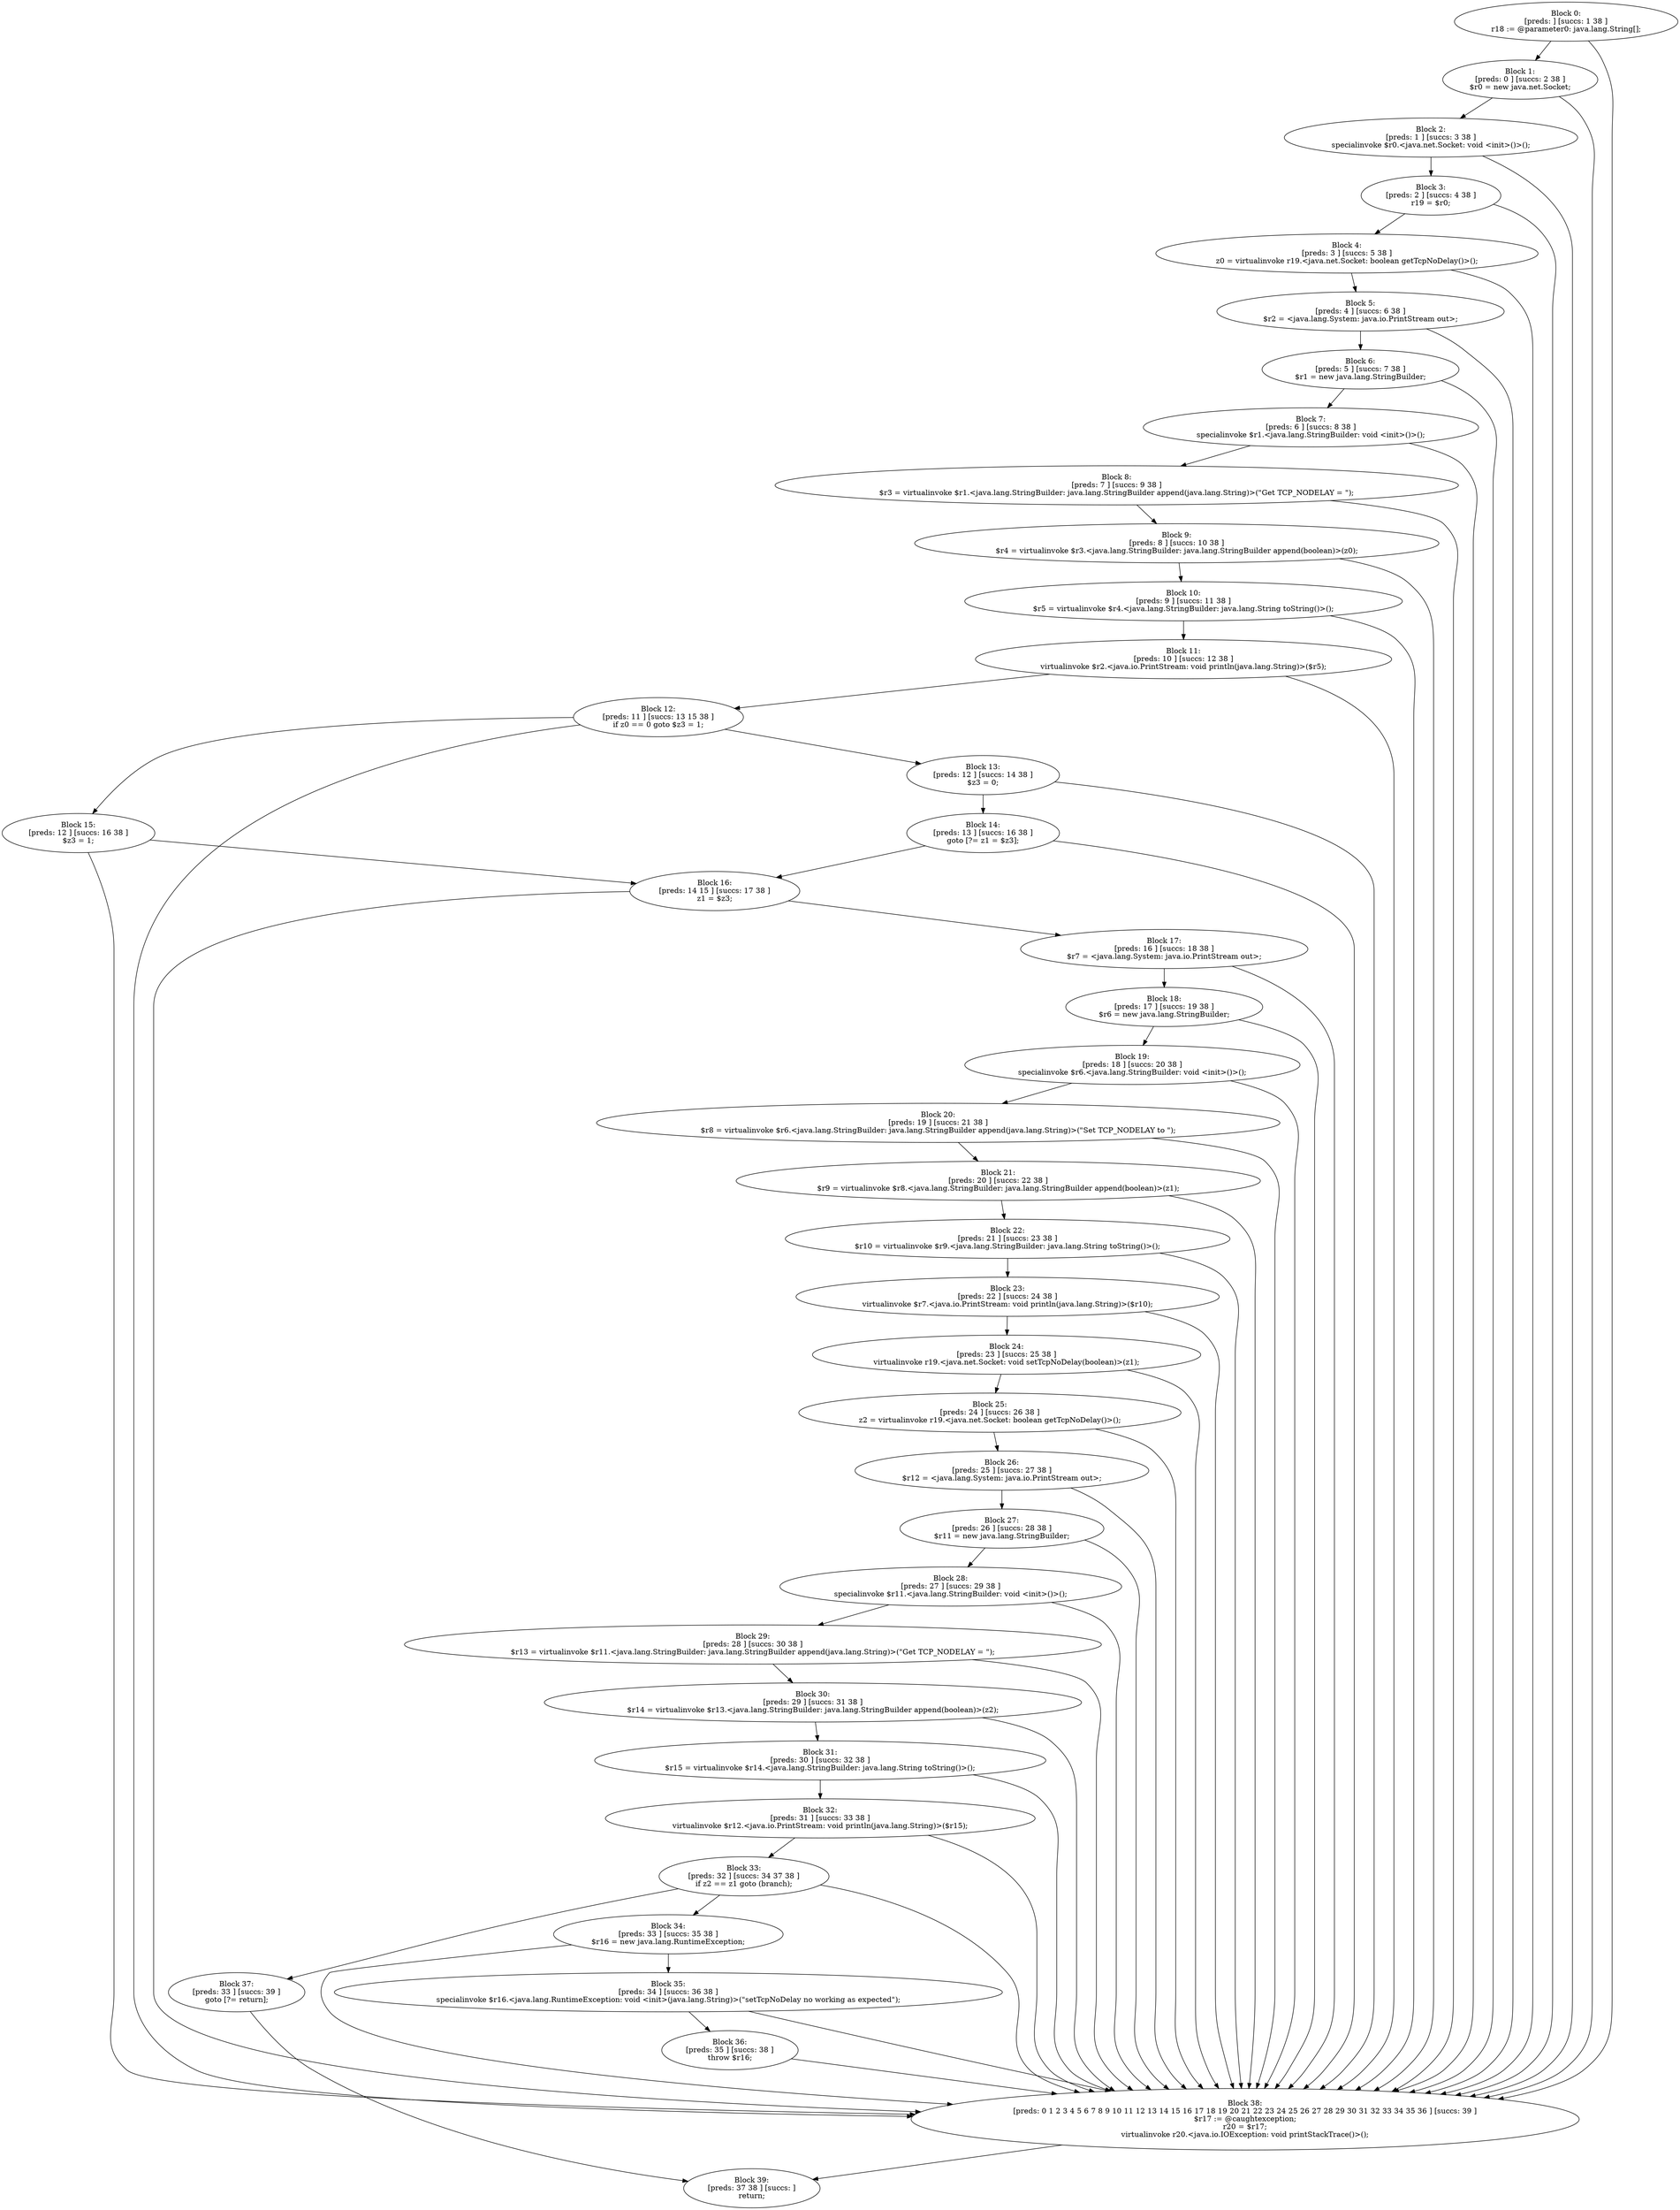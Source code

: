 digraph "unitGraph" {
    "Block 0:
[preds: ] [succs: 1 38 ]
r18 := @parameter0: java.lang.String[];
"
    "Block 1:
[preds: 0 ] [succs: 2 38 ]
$r0 = new java.net.Socket;
"
    "Block 2:
[preds: 1 ] [succs: 3 38 ]
specialinvoke $r0.<java.net.Socket: void <init>()>();
"
    "Block 3:
[preds: 2 ] [succs: 4 38 ]
r19 = $r0;
"
    "Block 4:
[preds: 3 ] [succs: 5 38 ]
z0 = virtualinvoke r19.<java.net.Socket: boolean getTcpNoDelay()>();
"
    "Block 5:
[preds: 4 ] [succs: 6 38 ]
$r2 = <java.lang.System: java.io.PrintStream out>;
"
    "Block 6:
[preds: 5 ] [succs: 7 38 ]
$r1 = new java.lang.StringBuilder;
"
    "Block 7:
[preds: 6 ] [succs: 8 38 ]
specialinvoke $r1.<java.lang.StringBuilder: void <init>()>();
"
    "Block 8:
[preds: 7 ] [succs: 9 38 ]
$r3 = virtualinvoke $r1.<java.lang.StringBuilder: java.lang.StringBuilder append(java.lang.String)>(\"Get TCP_NODELAY = \");
"
    "Block 9:
[preds: 8 ] [succs: 10 38 ]
$r4 = virtualinvoke $r3.<java.lang.StringBuilder: java.lang.StringBuilder append(boolean)>(z0);
"
    "Block 10:
[preds: 9 ] [succs: 11 38 ]
$r5 = virtualinvoke $r4.<java.lang.StringBuilder: java.lang.String toString()>();
"
    "Block 11:
[preds: 10 ] [succs: 12 38 ]
virtualinvoke $r2.<java.io.PrintStream: void println(java.lang.String)>($r5);
"
    "Block 12:
[preds: 11 ] [succs: 13 15 38 ]
if z0 == 0 goto $z3 = 1;
"
    "Block 13:
[preds: 12 ] [succs: 14 38 ]
$z3 = 0;
"
    "Block 14:
[preds: 13 ] [succs: 16 38 ]
goto [?= z1 = $z3];
"
    "Block 15:
[preds: 12 ] [succs: 16 38 ]
$z3 = 1;
"
    "Block 16:
[preds: 14 15 ] [succs: 17 38 ]
z1 = $z3;
"
    "Block 17:
[preds: 16 ] [succs: 18 38 ]
$r7 = <java.lang.System: java.io.PrintStream out>;
"
    "Block 18:
[preds: 17 ] [succs: 19 38 ]
$r6 = new java.lang.StringBuilder;
"
    "Block 19:
[preds: 18 ] [succs: 20 38 ]
specialinvoke $r6.<java.lang.StringBuilder: void <init>()>();
"
    "Block 20:
[preds: 19 ] [succs: 21 38 ]
$r8 = virtualinvoke $r6.<java.lang.StringBuilder: java.lang.StringBuilder append(java.lang.String)>(\"Set TCP_NODELAY to \");
"
    "Block 21:
[preds: 20 ] [succs: 22 38 ]
$r9 = virtualinvoke $r8.<java.lang.StringBuilder: java.lang.StringBuilder append(boolean)>(z1);
"
    "Block 22:
[preds: 21 ] [succs: 23 38 ]
$r10 = virtualinvoke $r9.<java.lang.StringBuilder: java.lang.String toString()>();
"
    "Block 23:
[preds: 22 ] [succs: 24 38 ]
virtualinvoke $r7.<java.io.PrintStream: void println(java.lang.String)>($r10);
"
    "Block 24:
[preds: 23 ] [succs: 25 38 ]
virtualinvoke r19.<java.net.Socket: void setTcpNoDelay(boolean)>(z1);
"
    "Block 25:
[preds: 24 ] [succs: 26 38 ]
z2 = virtualinvoke r19.<java.net.Socket: boolean getTcpNoDelay()>();
"
    "Block 26:
[preds: 25 ] [succs: 27 38 ]
$r12 = <java.lang.System: java.io.PrintStream out>;
"
    "Block 27:
[preds: 26 ] [succs: 28 38 ]
$r11 = new java.lang.StringBuilder;
"
    "Block 28:
[preds: 27 ] [succs: 29 38 ]
specialinvoke $r11.<java.lang.StringBuilder: void <init>()>();
"
    "Block 29:
[preds: 28 ] [succs: 30 38 ]
$r13 = virtualinvoke $r11.<java.lang.StringBuilder: java.lang.StringBuilder append(java.lang.String)>(\"Get TCP_NODELAY = \");
"
    "Block 30:
[preds: 29 ] [succs: 31 38 ]
$r14 = virtualinvoke $r13.<java.lang.StringBuilder: java.lang.StringBuilder append(boolean)>(z2);
"
    "Block 31:
[preds: 30 ] [succs: 32 38 ]
$r15 = virtualinvoke $r14.<java.lang.StringBuilder: java.lang.String toString()>();
"
    "Block 32:
[preds: 31 ] [succs: 33 38 ]
virtualinvoke $r12.<java.io.PrintStream: void println(java.lang.String)>($r15);
"
    "Block 33:
[preds: 32 ] [succs: 34 37 38 ]
if z2 == z1 goto (branch);
"
    "Block 34:
[preds: 33 ] [succs: 35 38 ]
$r16 = new java.lang.RuntimeException;
"
    "Block 35:
[preds: 34 ] [succs: 36 38 ]
specialinvoke $r16.<java.lang.RuntimeException: void <init>(java.lang.String)>(\"setTcpNoDelay no working as expected\");
"
    "Block 36:
[preds: 35 ] [succs: 38 ]
throw $r16;
"
    "Block 37:
[preds: 33 ] [succs: 39 ]
goto [?= return];
"
    "Block 38:
[preds: 0 1 2 3 4 5 6 7 8 9 10 11 12 13 14 15 16 17 18 19 20 21 22 23 24 25 26 27 28 29 30 31 32 33 34 35 36 ] [succs: 39 ]
$r17 := @caughtexception;
r20 = $r17;
virtualinvoke r20.<java.io.IOException: void printStackTrace()>();
"
    "Block 39:
[preds: 37 38 ] [succs: ]
return;
"
    "Block 0:
[preds: ] [succs: 1 38 ]
r18 := @parameter0: java.lang.String[];
"->"Block 1:
[preds: 0 ] [succs: 2 38 ]
$r0 = new java.net.Socket;
";
    "Block 0:
[preds: ] [succs: 1 38 ]
r18 := @parameter0: java.lang.String[];
"->"Block 38:
[preds: 0 1 2 3 4 5 6 7 8 9 10 11 12 13 14 15 16 17 18 19 20 21 22 23 24 25 26 27 28 29 30 31 32 33 34 35 36 ] [succs: 39 ]
$r17 := @caughtexception;
r20 = $r17;
virtualinvoke r20.<java.io.IOException: void printStackTrace()>();
";
    "Block 1:
[preds: 0 ] [succs: 2 38 ]
$r0 = new java.net.Socket;
"->"Block 2:
[preds: 1 ] [succs: 3 38 ]
specialinvoke $r0.<java.net.Socket: void <init>()>();
";
    "Block 1:
[preds: 0 ] [succs: 2 38 ]
$r0 = new java.net.Socket;
"->"Block 38:
[preds: 0 1 2 3 4 5 6 7 8 9 10 11 12 13 14 15 16 17 18 19 20 21 22 23 24 25 26 27 28 29 30 31 32 33 34 35 36 ] [succs: 39 ]
$r17 := @caughtexception;
r20 = $r17;
virtualinvoke r20.<java.io.IOException: void printStackTrace()>();
";
    "Block 2:
[preds: 1 ] [succs: 3 38 ]
specialinvoke $r0.<java.net.Socket: void <init>()>();
"->"Block 3:
[preds: 2 ] [succs: 4 38 ]
r19 = $r0;
";
    "Block 2:
[preds: 1 ] [succs: 3 38 ]
specialinvoke $r0.<java.net.Socket: void <init>()>();
"->"Block 38:
[preds: 0 1 2 3 4 5 6 7 8 9 10 11 12 13 14 15 16 17 18 19 20 21 22 23 24 25 26 27 28 29 30 31 32 33 34 35 36 ] [succs: 39 ]
$r17 := @caughtexception;
r20 = $r17;
virtualinvoke r20.<java.io.IOException: void printStackTrace()>();
";
    "Block 3:
[preds: 2 ] [succs: 4 38 ]
r19 = $r0;
"->"Block 4:
[preds: 3 ] [succs: 5 38 ]
z0 = virtualinvoke r19.<java.net.Socket: boolean getTcpNoDelay()>();
";
    "Block 3:
[preds: 2 ] [succs: 4 38 ]
r19 = $r0;
"->"Block 38:
[preds: 0 1 2 3 4 5 6 7 8 9 10 11 12 13 14 15 16 17 18 19 20 21 22 23 24 25 26 27 28 29 30 31 32 33 34 35 36 ] [succs: 39 ]
$r17 := @caughtexception;
r20 = $r17;
virtualinvoke r20.<java.io.IOException: void printStackTrace()>();
";
    "Block 4:
[preds: 3 ] [succs: 5 38 ]
z0 = virtualinvoke r19.<java.net.Socket: boolean getTcpNoDelay()>();
"->"Block 5:
[preds: 4 ] [succs: 6 38 ]
$r2 = <java.lang.System: java.io.PrintStream out>;
";
    "Block 4:
[preds: 3 ] [succs: 5 38 ]
z0 = virtualinvoke r19.<java.net.Socket: boolean getTcpNoDelay()>();
"->"Block 38:
[preds: 0 1 2 3 4 5 6 7 8 9 10 11 12 13 14 15 16 17 18 19 20 21 22 23 24 25 26 27 28 29 30 31 32 33 34 35 36 ] [succs: 39 ]
$r17 := @caughtexception;
r20 = $r17;
virtualinvoke r20.<java.io.IOException: void printStackTrace()>();
";
    "Block 5:
[preds: 4 ] [succs: 6 38 ]
$r2 = <java.lang.System: java.io.PrintStream out>;
"->"Block 6:
[preds: 5 ] [succs: 7 38 ]
$r1 = new java.lang.StringBuilder;
";
    "Block 5:
[preds: 4 ] [succs: 6 38 ]
$r2 = <java.lang.System: java.io.PrintStream out>;
"->"Block 38:
[preds: 0 1 2 3 4 5 6 7 8 9 10 11 12 13 14 15 16 17 18 19 20 21 22 23 24 25 26 27 28 29 30 31 32 33 34 35 36 ] [succs: 39 ]
$r17 := @caughtexception;
r20 = $r17;
virtualinvoke r20.<java.io.IOException: void printStackTrace()>();
";
    "Block 6:
[preds: 5 ] [succs: 7 38 ]
$r1 = new java.lang.StringBuilder;
"->"Block 7:
[preds: 6 ] [succs: 8 38 ]
specialinvoke $r1.<java.lang.StringBuilder: void <init>()>();
";
    "Block 6:
[preds: 5 ] [succs: 7 38 ]
$r1 = new java.lang.StringBuilder;
"->"Block 38:
[preds: 0 1 2 3 4 5 6 7 8 9 10 11 12 13 14 15 16 17 18 19 20 21 22 23 24 25 26 27 28 29 30 31 32 33 34 35 36 ] [succs: 39 ]
$r17 := @caughtexception;
r20 = $r17;
virtualinvoke r20.<java.io.IOException: void printStackTrace()>();
";
    "Block 7:
[preds: 6 ] [succs: 8 38 ]
specialinvoke $r1.<java.lang.StringBuilder: void <init>()>();
"->"Block 8:
[preds: 7 ] [succs: 9 38 ]
$r3 = virtualinvoke $r1.<java.lang.StringBuilder: java.lang.StringBuilder append(java.lang.String)>(\"Get TCP_NODELAY = \");
";
    "Block 7:
[preds: 6 ] [succs: 8 38 ]
specialinvoke $r1.<java.lang.StringBuilder: void <init>()>();
"->"Block 38:
[preds: 0 1 2 3 4 5 6 7 8 9 10 11 12 13 14 15 16 17 18 19 20 21 22 23 24 25 26 27 28 29 30 31 32 33 34 35 36 ] [succs: 39 ]
$r17 := @caughtexception;
r20 = $r17;
virtualinvoke r20.<java.io.IOException: void printStackTrace()>();
";
    "Block 8:
[preds: 7 ] [succs: 9 38 ]
$r3 = virtualinvoke $r1.<java.lang.StringBuilder: java.lang.StringBuilder append(java.lang.String)>(\"Get TCP_NODELAY = \");
"->"Block 9:
[preds: 8 ] [succs: 10 38 ]
$r4 = virtualinvoke $r3.<java.lang.StringBuilder: java.lang.StringBuilder append(boolean)>(z0);
";
    "Block 8:
[preds: 7 ] [succs: 9 38 ]
$r3 = virtualinvoke $r1.<java.lang.StringBuilder: java.lang.StringBuilder append(java.lang.String)>(\"Get TCP_NODELAY = \");
"->"Block 38:
[preds: 0 1 2 3 4 5 6 7 8 9 10 11 12 13 14 15 16 17 18 19 20 21 22 23 24 25 26 27 28 29 30 31 32 33 34 35 36 ] [succs: 39 ]
$r17 := @caughtexception;
r20 = $r17;
virtualinvoke r20.<java.io.IOException: void printStackTrace()>();
";
    "Block 9:
[preds: 8 ] [succs: 10 38 ]
$r4 = virtualinvoke $r3.<java.lang.StringBuilder: java.lang.StringBuilder append(boolean)>(z0);
"->"Block 10:
[preds: 9 ] [succs: 11 38 ]
$r5 = virtualinvoke $r4.<java.lang.StringBuilder: java.lang.String toString()>();
";
    "Block 9:
[preds: 8 ] [succs: 10 38 ]
$r4 = virtualinvoke $r3.<java.lang.StringBuilder: java.lang.StringBuilder append(boolean)>(z0);
"->"Block 38:
[preds: 0 1 2 3 4 5 6 7 8 9 10 11 12 13 14 15 16 17 18 19 20 21 22 23 24 25 26 27 28 29 30 31 32 33 34 35 36 ] [succs: 39 ]
$r17 := @caughtexception;
r20 = $r17;
virtualinvoke r20.<java.io.IOException: void printStackTrace()>();
";
    "Block 10:
[preds: 9 ] [succs: 11 38 ]
$r5 = virtualinvoke $r4.<java.lang.StringBuilder: java.lang.String toString()>();
"->"Block 11:
[preds: 10 ] [succs: 12 38 ]
virtualinvoke $r2.<java.io.PrintStream: void println(java.lang.String)>($r5);
";
    "Block 10:
[preds: 9 ] [succs: 11 38 ]
$r5 = virtualinvoke $r4.<java.lang.StringBuilder: java.lang.String toString()>();
"->"Block 38:
[preds: 0 1 2 3 4 5 6 7 8 9 10 11 12 13 14 15 16 17 18 19 20 21 22 23 24 25 26 27 28 29 30 31 32 33 34 35 36 ] [succs: 39 ]
$r17 := @caughtexception;
r20 = $r17;
virtualinvoke r20.<java.io.IOException: void printStackTrace()>();
";
    "Block 11:
[preds: 10 ] [succs: 12 38 ]
virtualinvoke $r2.<java.io.PrintStream: void println(java.lang.String)>($r5);
"->"Block 12:
[preds: 11 ] [succs: 13 15 38 ]
if z0 == 0 goto $z3 = 1;
";
    "Block 11:
[preds: 10 ] [succs: 12 38 ]
virtualinvoke $r2.<java.io.PrintStream: void println(java.lang.String)>($r5);
"->"Block 38:
[preds: 0 1 2 3 4 5 6 7 8 9 10 11 12 13 14 15 16 17 18 19 20 21 22 23 24 25 26 27 28 29 30 31 32 33 34 35 36 ] [succs: 39 ]
$r17 := @caughtexception;
r20 = $r17;
virtualinvoke r20.<java.io.IOException: void printStackTrace()>();
";
    "Block 12:
[preds: 11 ] [succs: 13 15 38 ]
if z0 == 0 goto $z3 = 1;
"->"Block 13:
[preds: 12 ] [succs: 14 38 ]
$z3 = 0;
";
    "Block 12:
[preds: 11 ] [succs: 13 15 38 ]
if z0 == 0 goto $z3 = 1;
"->"Block 15:
[preds: 12 ] [succs: 16 38 ]
$z3 = 1;
";
    "Block 12:
[preds: 11 ] [succs: 13 15 38 ]
if z0 == 0 goto $z3 = 1;
"->"Block 38:
[preds: 0 1 2 3 4 5 6 7 8 9 10 11 12 13 14 15 16 17 18 19 20 21 22 23 24 25 26 27 28 29 30 31 32 33 34 35 36 ] [succs: 39 ]
$r17 := @caughtexception;
r20 = $r17;
virtualinvoke r20.<java.io.IOException: void printStackTrace()>();
";
    "Block 13:
[preds: 12 ] [succs: 14 38 ]
$z3 = 0;
"->"Block 14:
[preds: 13 ] [succs: 16 38 ]
goto [?= z1 = $z3];
";
    "Block 13:
[preds: 12 ] [succs: 14 38 ]
$z3 = 0;
"->"Block 38:
[preds: 0 1 2 3 4 5 6 7 8 9 10 11 12 13 14 15 16 17 18 19 20 21 22 23 24 25 26 27 28 29 30 31 32 33 34 35 36 ] [succs: 39 ]
$r17 := @caughtexception;
r20 = $r17;
virtualinvoke r20.<java.io.IOException: void printStackTrace()>();
";
    "Block 14:
[preds: 13 ] [succs: 16 38 ]
goto [?= z1 = $z3];
"->"Block 16:
[preds: 14 15 ] [succs: 17 38 ]
z1 = $z3;
";
    "Block 14:
[preds: 13 ] [succs: 16 38 ]
goto [?= z1 = $z3];
"->"Block 38:
[preds: 0 1 2 3 4 5 6 7 8 9 10 11 12 13 14 15 16 17 18 19 20 21 22 23 24 25 26 27 28 29 30 31 32 33 34 35 36 ] [succs: 39 ]
$r17 := @caughtexception;
r20 = $r17;
virtualinvoke r20.<java.io.IOException: void printStackTrace()>();
";
    "Block 15:
[preds: 12 ] [succs: 16 38 ]
$z3 = 1;
"->"Block 16:
[preds: 14 15 ] [succs: 17 38 ]
z1 = $z3;
";
    "Block 15:
[preds: 12 ] [succs: 16 38 ]
$z3 = 1;
"->"Block 38:
[preds: 0 1 2 3 4 5 6 7 8 9 10 11 12 13 14 15 16 17 18 19 20 21 22 23 24 25 26 27 28 29 30 31 32 33 34 35 36 ] [succs: 39 ]
$r17 := @caughtexception;
r20 = $r17;
virtualinvoke r20.<java.io.IOException: void printStackTrace()>();
";
    "Block 16:
[preds: 14 15 ] [succs: 17 38 ]
z1 = $z3;
"->"Block 17:
[preds: 16 ] [succs: 18 38 ]
$r7 = <java.lang.System: java.io.PrintStream out>;
";
    "Block 16:
[preds: 14 15 ] [succs: 17 38 ]
z1 = $z3;
"->"Block 38:
[preds: 0 1 2 3 4 5 6 7 8 9 10 11 12 13 14 15 16 17 18 19 20 21 22 23 24 25 26 27 28 29 30 31 32 33 34 35 36 ] [succs: 39 ]
$r17 := @caughtexception;
r20 = $r17;
virtualinvoke r20.<java.io.IOException: void printStackTrace()>();
";
    "Block 17:
[preds: 16 ] [succs: 18 38 ]
$r7 = <java.lang.System: java.io.PrintStream out>;
"->"Block 18:
[preds: 17 ] [succs: 19 38 ]
$r6 = new java.lang.StringBuilder;
";
    "Block 17:
[preds: 16 ] [succs: 18 38 ]
$r7 = <java.lang.System: java.io.PrintStream out>;
"->"Block 38:
[preds: 0 1 2 3 4 5 6 7 8 9 10 11 12 13 14 15 16 17 18 19 20 21 22 23 24 25 26 27 28 29 30 31 32 33 34 35 36 ] [succs: 39 ]
$r17 := @caughtexception;
r20 = $r17;
virtualinvoke r20.<java.io.IOException: void printStackTrace()>();
";
    "Block 18:
[preds: 17 ] [succs: 19 38 ]
$r6 = new java.lang.StringBuilder;
"->"Block 19:
[preds: 18 ] [succs: 20 38 ]
specialinvoke $r6.<java.lang.StringBuilder: void <init>()>();
";
    "Block 18:
[preds: 17 ] [succs: 19 38 ]
$r6 = new java.lang.StringBuilder;
"->"Block 38:
[preds: 0 1 2 3 4 5 6 7 8 9 10 11 12 13 14 15 16 17 18 19 20 21 22 23 24 25 26 27 28 29 30 31 32 33 34 35 36 ] [succs: 39 ]
$r17 := @caughtexception;
r20 = $r17;
virtualinvoke r20.<java.io.IOException: void printStackTrace()>();
";
    "Block 19:
[preds: 18 ] [succs: 20 38 ]
specialinvoke $r6.<java.lang.StringBuilder: void <init>()>();
"->"Block 20:
[preds: 19 ] [succs: 21 38 ]
$r8 = virtualinvoke $r6.<java.lang.StringBuilder: java.lang.StringBuilder append(java.lang.String)>(\"Set TCP_NODELAY to \");
";
    "Block 19:
[preds: 18 ] [succs: 20 38 ]
specialinvoke $r6.<java.lang.StringBuilder: void <init>()>();
"->"Block 38:
[preds: 0 1 2 3 4 5 6 7 8 9 10 11 12 13 14 15 16 17 18 19 20 21 22 23 24 25 26 27 28 29 30 31 32 33 34 35 36 ] [succs: 39 ]
$r17 := @caughtexception;
r20 = $r17;
virtualinvoke r20.<java.io.IOException: void printStackTrace()>();
";
    "Block 20:
[preds: 19 ] [succs: 21 38 ]
$r8 = virtualinvoke $r6.<java.lang.StringBuilder: java.lang.StringBuilder append(java.lang.String)>(\"Set TCP_NODELAY to \");
"->"Block 21:
[preds: 20 ] [succs: 22 38 ]
$r9 = virtualinvoke $r8.<java.lang.StringBuilder: java.lang.StringBuilder append(boolean)>(z1);
";
    "Block 20:
[preds: 19 ] [succs: 21 38 ]
$r8 = virtualinvoke $r6.<java.lang.StringBuilder: java.lang.StringBuilder append(java.lang.String)>(\"Set TCP_NODELAY to \");
"->"Block 38:
[preds: 0 1 2 3 4 5 6 7 8 9 10 11 12 13 14 15 16 17 18 19 20 21 22 23 24 25 26 27 28 29 30 31 32 33 34 35 36 ] [succs: 39 ]
$r17 := @caughtexception;
r20 = $r17;
virtualinvoke r20.<java.io.IOException: void printStackTrace()>();
";
    "Block 21:
[preds: 20 ] [succs: 22 38 ]
$r9 = virtualinvoke $r8.<java.lang.StringBuilder: java.lang.StringBuilder append(boolean)>(z1);
"->"Block 22:
[preds: 21 ] [succs: 23 38 ]
$r10 = virtualinvoke $r9.<java.lang.StringBuilder: java.lang.String toString()>();
";
    "Block 21:
[preds: 20 ] [succs: 22 38 ]
$r9 = virtualinvoke $r8.<java.lang.StringBuilder: java.lang.StringBuilder append(boolean)>(z1);
"->"Block 38:
[preds: 0 1 2 3 4 5 6 7 8 9 10 11 12 13 14 15 16 17 18 19 20 21 22 23 24 25 26 27 28 29 30 31 32 33 34 35 36 ] [succs: 39 ]
$r17 := @caughtexception;
r20 = $r17;
virtualinvoke r20.<java.io.IOException: void printStackTrace()>();
";
    "Block 22:
[preds: 21 ] [succs: 23 38 ]
$r10 = virtualinvoke $r9.<java.lang.StringBuilder: java.lang.String toString()>();
"->"Block 23:
[preds: 22 ] [succs: 24 38 ]
virtualinvoke $r7.<java.io.PrintStream: void println(java.lang.String)>($r10);
";
    "Block 22:
[preds: 21 ] [succs: 23 38 ]
$r10 = virtualinvoke $r9.<java.lang.StringBuilder: java.lang.String toString()>();
"->"Block 38:
[preds: 0 1 2 3 4 5 6 7 8 9 10 11 12 13 14 15 16 17 18 19 20 21 22 23 24 25 26 27 28 29 30 31 32 33 34 35 36 ] [succs: 39 ]
$r17 := @caughtexception;
r20 = $r17;
virtualinvoke r20.<java.io.IOException: void printStackTrace()>();
";
    "Block 23:
[preds: 22 ] [succs: 24 38 ]
virtualinvoke $r7.<java.io.PrintStream: void println(java.lang.String)>($r10);
"->"Block 24:
[preds: 23 ] [succs: 25 38 ]
virtualinvoke r19.<java.net.Socket: void setTcpNoDelay(boolean)>(z1);
";
    "Block 23:
[preds: 22 ] [succs: 24 38 ]
virtualinvoke $r7.<java.io.PrintStream: void println(java.lang.String)>($r10);
"->"Block 38:
[preds: 0 1 2 3 4 5 6 7 8 9 10 11 12 13 14 15 16 17 18 19 20 21 22 23 24 25 26 27 28 29 30 31 32 33 34 35 36 ] [succs: 39 ]
$r17 := @caughtexception;
r20 = $r17;
virtualinvoke r20.<java.io.IOException: void printStackTrace()>();
";
    "Block 24:
[preds: 23 ] [succs: 25 38 ]
virtualinvoke r19.<java.net.Socket: void setTcpNoDelay(boolean)>(z1);
"->"Block 25:
[preds: 24 ] [succs: 26 38 ]
z2 = virtualinvoke r19.<java.net.Socket: boolean getTcpNoDelay()>();
";
    "Block 24:
[preds: 23 ] [succs: 25 38 ]
virtualinvoke r19.<java.net.Socket: void setTcpNoDelay(boolean)>(z1);
"->"Block 38:
[preds: 0 1 2 3 4 5 6 7 8 9 10 11 12 13 14 15 16 17 18 19 20 21 22 23 24 25 26 27 28 29 30 31 32 33 34 35 36 ] [succs: 39 ]
$r17 := @caughtexception;
r20 = $r17;
virtualinvoke r20.<java.io.IOException: void printStackTrace()>();
";
    "Block 25:
[preds: 24 ] [succs: 26 38 ]
z2 = virtualinvoke r19.<java.net.Socket: boolean getTcpNoDelay()>();
"->"Block 26:
[preds: 25 ] [succs: 27 38 ]
$r12 = <java.lang.System: java.io.PrintStream out>;
";
    "Block 25:
[preds: 24 ] [succs: 26 38 ]
z2 = virtualinvoke r19.<java.net.Socket: boolean getTcpNoDelay()>();
"->"Block 38:
[preds: 0 1 2 3 4 5 6 7 8 9 10 11 12 13 14 15 16 17 18 19 20 21 22 23 24 25 26 27 28 29 30 31 32 33 34 35 36 ] [succs: 39 ]
$r17 := @caughtexception;
r20 = $r17;
virtualinvoke r20.<java.io.IOException: void printStackTrace()>();
";
    "Block 26:
[preds: 25 ] [succs: 27 38 ]
$r12 = <java.lang.System: java.io.PrintStream out>;
"->"Block 27:
[preds: 26 ] [succs: 28 38 ]
$r11 = new java.lang.StringBuilder;
";
    "Block 26:
[preds: 25 ] [succs: 27 38 ]
$r12 = <java.lang.System: java.io.PrintStream out>;
"->"Block 38:
[preds: 0 1 2 3 4 5 6 7 8 9 10 11 12 13 14 15 16 17 18 19 20 21 22 23 24 25 26 27 28 29 30 31 32 33 34 35 36 ] [succs: 39 ]
$r17 := @caughtexception;
r20 = $r17;
virtualinvoke r20.<java.io.IOException: void printStackTrace()>();
";
    "Block 27:
[preds: 26 ] [succs: 28 38 ]
$r11 = new java.lang.StringBuilder;
"->"Block 28:
[preds: 27 ] [succs: 29 38 ]
specialinvoke $r11.<java.lang.StringBuilder: void <init>()>();
";
    "Block 27:
[preds: 26 ] [succs: 28 38 ]
$r11 = new java.lang.StringBuilder;
"->"Block 38:
[preds: 0 1 2 3 4 5 6 7 8 9 10 11 12 13 14 15 16 17 18 19 20 21 22 23 24 25 26 27 28 29 30 31 32 33 34 35 36 ] [succs: 39 ]
$r17 := @caughtexception;
r20 = $r17;
virtualinvoke r20.<java.io.IOException: void printStackTrace()>();
";
    "Block 28:
[preds: 27 ] [succs: 29 38 ]
specialinvoke $r11.<java.lang.StringBuilder: void <init>()>();
"->"Block 29:
[preds: 28 ] [succs: 30 38 ]
$r13 = virtualinvoke $r11.<java.lang.StringBuilder: java.lang.StringBuilder append(java.lang.String)>(\"Get TCP_NODELAY = \");
";
    "Block 28:
[preds: 27 ] [succs: 29 38 ]
specialinvoke $r11.<java.lang.StringBuilder: void <init>()>();
"->"Block 38:
[preds: 0 1 2 3 4 5 6 7 8 9 10 11 12 13 14 15 16 17 18 19 20 21 22 23 24 25 26 27 28 29 30 31 32 33 34 35 36 ] [succs: 39 ]
$r17 := @caughtexception;
r20 = $r17;
virtualinvoke r20.<java.io.IOException: void printStackTrace()>();
";
    "Block 29:
[preds: 28 ] [succs: 30 38 ]
$r13 = virtualinvoke $r11.<java.lang.StringBuilder: java.lang.StringBuilder append(java.lang.String)>(\"Get TCP_NODELAY = \");
"->"Block 30:
[preds: 29 ] [succs: 31 38 ]
$r14 = virtualinvoke $r13.<java.lang.StringBuilder: java.lang.StringBuilder append(boolean)>(z2);
";
    "Block 29:
[preds: 28 ] [succs: 30 38 ]
$r13 = virtualinvoke $r11.<java.lang.StringBuilder: java.lang.StringBuilder append(java.lang.String)>(\"Get TCP_NODELAY = \");
"->"Block 38:
[preds: 0 1 2 3 4 5 6 7 8 9 10 11 12 13 14 15 16 17 18 19 20 21 22 23 24 25 26 27 28 29 30 31 32 33 34 35 36 ] [succs: 39 ]
$r17 := @caughtexception;
r20 = $r17;
virtualinvoke r20.<java.io.IOException: void printStackTrace()>();
";
    "Block 30:
[preds: 29 ] [succs: 31 38 ]
$r14 = virtualinvoke $r13.<java.lang.StringBuilder: java.lang.StringBuilder append(boolean)>(z2);
"->"Block 31:
[preds: 30 ] [succs: 32 38 ]
$r15 = virtualinvoke $r14.<java.lang.StringBuilder: java.lang.String toString()>();
";
    "Block 30:
[preds: 29 ] [succs: 31 38 ]
$r14 = virtualinvoke $r13.<java.lang.StringBuilder: java.lang.StringBuilder append(boolean)>(z2);
"->"Block 38:
[preds: 0 1 2 3 4 5 6 7 8 9 10 11 12 13 14 15 16 17 18 19 20 21 22 23 24 25 26 27 28 29 30 31 32 33 34 35 36 ] [succs: 39 ]
$r17 := @caughtexception;
r20 = $r17;
virtualinvoke r20.<java.io.IOException: void printStackTrace()>();
";
    "Block 31:
[preds: 30 ] [succs: 32 38 ]
$r15 = virtualinvoke $r14.<java.lang.StringBuilder: java.lang.String toString()>();
"->"Block 32:
[preds: 31 ] [succs: 33 38 ]
virtualinvoke $r12.<java.io.PrintStream: void println(java.lang.String)>($r15);
";
    "Block 31:
[preds: 30 ] [succs: 32 38 ]
$r15 = virtualinvoke $r14.<java.lang.StringBuilder: java.lang.String toString()>();
"->"Block 38:
[preds: 0 1 2 3 4 5 6 7 8 9 10 11 12 13 14 15 16 17 18 19 20 21 22 23 24 25 26 27 28 29 30 31 32 33 34 35 36 ] [succs: 39 ]
$r17 := @caughtexception;
r20 = $r17;
virtualinvoke r20.<java.io.IOException: void printStackTrace()>();
";
    "Block 32:
[preds: 31 ] [succs: 33 38 ]
virtualinvoke $r12.<java.io.PrintStream: void println(java.lang.String)>($r15);
"->"Block 33:
[preds: 32 ] [succs: 34 37 38 ]
if z2 == z1 goto (branch);
";
    "Block 32:
[preds: 31 ] [succs: 33 38 ]
virtualinvoke $r12.<java.io.PrintStream: void println(java.lang.String)>($r15);
"->"Block 38:
[preds: 0 1 2 3 4 5 6 7 8 9 10 11 12 13 14 15 16 17 18 19 20 21 22 23 24 25 26 27 28 29 30 31 32 33 34 35 36 ] [succs: 39 ]
$r17 := @caughtexception;
r20 = $r17;
virtualinvoke r20.<java.io.IOException: void printStackTrace()>();
";
    "Block 33:
[preds: 32 ] [succs: 34 37 38 ]
if z2 == z1 goto (branch);
"->"Block 34:
[preds: 33 ] [succs: 35 38 ]
$r16 = new java.lang.RuntimeException;
";
    "Block 33:
[preds: 32 ] [succs: 34 37 38 ]
if z2 == z1 goto (branch);
"->"Block 37:
[preds: 33 ] [succs: 39 ]
goto [?= return];
";
    "Block 33:
[preds: 32 ] [succs: 34 37 38 ]
if z2 == z1 goto (branch);
"->"Block 38:
[preds: 0 1 2 3 4 5 6 7 8 9 10 11 12 13 14 15 16 17 18 19 20 21 22 23 24 25 26 27 28 29 30 31 32 33 34 35 36 ] [succs: 39 ]
$r17 := @caughtexception;
r20 = $r17;
virtualinvoke r20.<java.io.IOException: void printStackTrace()>();
";
    "Block 34:
[preds: 33 ] [succs: 35 38 ]
$r16 = new java.lang.RuntimeException;
"->"Block 35:
[preds: 34 ] [succs: 36 38 ]
specialinvoke $r16.<java.lang.RuntimeException: void <init>(java.lang.String)>(\"setTcpNoDelay no working as expected\");
";
    "Block 34:
[preds: 33 ] [succs: 35 38 ]
$r16 = new java.lang.RuntimeException;
"->"Block 38:
[preds: 0 1 2 3 4 5 6 7 8 9 10 11 12 13 14 15 16 17 18 19 20 21 22 23 24 25 26 27 28 29 30 31 32 33 34 35 36 ] [succs: 39 ]
$r17 := @caughtexception;
r20 = $r17;
virtualinvoke r20.<java.io.IOException: void printStackTrace()>();
";
    "Block 35:
[preds: 34 ] [succs: 36 38 ]
specialinvoke $r16.<java.lang.RuntimeException: void <init>(java.lang.String)>(\"setTcpNoDelay no working as expected\");
"->"Block 36:
[preds: 35 ] [succs: 38 ]
throw $r16;
";
    "Block 35:
[preds: 34 ] [succs: 36 38 ]
specialinvoke $r16.<java.lang.RuntimeException: void <init>(java.lang.String)>(\"setTcpNoDelay no working as expected\");
"->"Block 38:
[preds: 0 1 2 3 4 5 6 7 8 9 10 11 12 13 14 15 16 17 18 19 20 21 22 23 24 25 26 27 28 29 30 31 32 33 34 35 36 ] [succs: 39 ]
$r17 := @caughtexception;
r20 = $r17;
virtualinvoke r20.<java.io.IOException: void printStackTrace()>();
";
    "Block 36:
[preds: 35 ] [succs: 38 ]
throw $r16;
"->"Block 38:
[preds: 0 1 2 3 4 5 6 7 8 9 10 11 12 13 14 15 16 17 18 19 20 21 22 23 24 25 26 27 28 29 30 31 32 33 34 35 36 ] [succs: 39 ]
$r17 := @caughtexception;
r20 = $r17;
virtualinvoke r20.<java.io.IOException: void printStackTrace()>();
";
    "Block 37:
[preds: 33 ] [succs: 39 ]
goto [?= return];
"->"Block 39:
[preds: 37 38 ] [succs: ]
return;
";
    "Block 38:
[preds: 0 1 2 3 4 5 6 7 8 9 10 11 12 13 14 15 16 17 18 19 20 21 22 23 24 25 26 27 28 29 30 31 32 33 34 35 36 ] [succs: 39 ]
$r17 := @caughtexception;
r20 = $r17;
virtualinvoke r20.<java.io.IOException: void printStackTrace()>();
"->"Block 39:
[preds: 37 38 ] [succs: ]
return;
";
}
